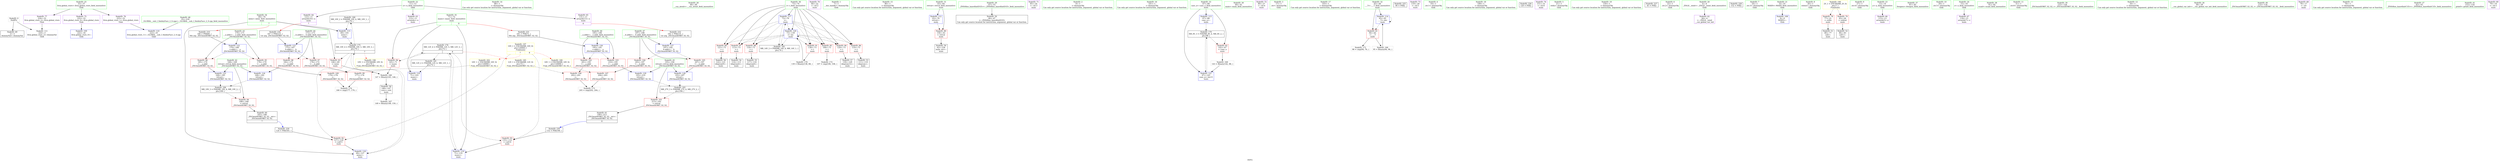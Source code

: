 digraph "SVFG" {
	label="SVFG";

	Node0x55fed7295df0 [shape=record,color=grey,label="{NodeID: 0\nNullPtr}"];
	Node0x55fed7295df0 -> Node0x55fed72ae600[style=solid];
	Node0x55fed7295df0 -> Node0x55fed72ae1a0[style=solid];
	Node0x55fed72bd0a0 [shape=record,color=black,label="{NodeID: 180\nMR_10V_2 = PHI(MR_10V_4, MR_10V_1, )\npts\{70 \}\n}"];
	Node0x55fed72bd0a0 -> Node0x55fed72b2d80[style=dashed];
	Node0x55fed72ad5b0 [shape=record,color=red,label="{NodeID: 97\n176\<--172\n\<--__b.addr\n_ZSt3minIiERKT_S2_S2_\n}"];
	Node0x55fed72ad5b0 -> Node0x55fed72ad750[style=solid];
	Node0x55fed72ab520 [shape=record,color=green,label="{NodeID: 14\n88\<--1\n\<--dummyObj\nCan only get source location for instruction, argument, global var or function.}"];
	Node0x55fed72ae1a0 [shape=record,color=blue, style = dotted,label="{NodeID: 111\n224\<--3\nllvm.global_ctors_2\<--dummyVal\nGlob }"];
	Node0x55fed72ac320 [shape=record,color=green,label="{NodeID: 28\n48\<--49\n__cxa_atexit\<--__cxa_atexit_field_insensitive\n}"];
	Node0x55fed72b35a0 [shape=record,color=blue,label="{NodeID: 125\n168\<--185\nretval\<--\n_ZSt3minIiERKT_S2_S2_\n}"];
	Node0x55fed72b35a0 -> Node0x55fed72be4a0[style=dashed];
	Node0x55fed72ad000 [shape=record,color=green,label="{NodeID: 42\n168\<--169\nretval\<--retval_field_insensitive\n_ZSt3minIiERKT_S2_S2_\n}"];
	Node0x55fed72ad000 -> Node0x55fed72b0b80[style=solid];
	Node0x55fed72ad000 -> Node0x55fed72b34d0[style=solid];
	Node0x55fed72ad000 -> Node0x55fed72b35a0[style=solid];
	Node0x55fed72aec10 [shape=record,color=black,label="{NodeID: 56\n122\<--121\nidxprom9\<--\nmain\n}"];
	Node0x55fed72af770 [shape=record,color=purple,label="{NodeID: 70\n84\<--22\n\<--.str.2\nmain\n}"];
	Node0x55fed72b5bb0 [shape=record,color=grey,label="{NodeID: 167\n149 = Binary(148, 150, )\n}"];
	Node0x55fed72b0360 [shape=record,color=red,label="{NodeID: 84\n145\<--71\n\<--maxx\nmain\n}"];
	Node0x55fed72b0360 -> Node0x55fed72b5d30[style=solid];
	Node0x55fed72aa5b0 [shape=record,color=green,label="{NodeID: 1\n7\<--1\n__dso_handle\<--dummyObj\nGlob }"];
	Node0x55fed72bd5a0 [shape=record,color=black,label="{NodeID: 181\nMR_12V_2 = PHI(MR_12V_4, MR_12V_1, )\npts\{72 \}\n}"];
	Node0x55fed72bd5a0 -> Node0x55fed72b2e50[style=dashed];
	Node0x55fed72ad680 [shape=record,color=red,label="{NodeID: 98\n182\<--172\n\<--__b.addr\n_ZSt3minIiERKT_S2_S2_\n}"];
	Node0x55fed72ad680 -> Node0x55fed72b34d0[style=solid];
	Node0x55fed72ab620 [shape=record,color=green,label="{NodeID: 15\n96\<--1\n\<--dummyObj\nCan only get source location for instruction, argument, global var or function.}"];
	Node0x55fed72ae2a0 [shape=record,color=blue,label="{NodeID: 112\n63\<--76\nretval\<--\nmain\n}"];
	Node0x55fed72ae2a0 -> Node0x55fed72b0020[style=dashed];
	Node0x55fed72ac420 [shape=record,color=green,label="{NodeID: 29\n47\<--53\n_ZNSt8ios_base4InitD1Ev\<--_ZNSt8ios_base4InitD1Ev_field_insensitive\n}"];
	Node0x55fed72ac420 -> Node0x55fed72ae700[style=solid];
	Node0x55fed72b3670 [shape=record,color=blue,label="{NodeID: 126\n195\<--191\n__a.addr\<--__a\n_ZSt3maxIiERKT_S2_S2_\n}"];
	Node0x55fed72b3670 -> Node0x55fed72ad9c0[style=dashed];
	Node0x55fed72b3670 -> Node0x55fed72ada90[style=dashed];
	Node0x55fed72ad0d0 [shape=record,color=green,label="{NodeID: 43\n170\<--171\n__a.addr\<--__a.addr_field_insensitive\n_ZSt3minIiERKT_S2_S2_\n}"];
	Node0x55fed72ad0d0 -> Node0x55fed72b0c50[style=solid];
	Node0x55fed72ad0d0 -> Node0x55fed72ad4e0[style=solid];
	Node0x55fed72ad0d0 -> Node0x55fed72b3330[style=solid];
	Node0x55fed72aece0 [shape=record,color=black,label="{NodeID: 57\n130\<--129\nidxprom12\<--\nmain\n}"];
	Node0x55fed72af840 [shape=record,color=purple,label="{NodeID: 71\n85\<--24\n\<--.str.3\nmain\n}"];
	Node0x55fed72b5d30 [shape=record,color=grey,label="{NodeID: 168\n147 = Binary(145, 146, )\n}"];
	Node0x55fed72b5d30 -> Node0x55fed72aedb0[style=solid];
	Node0x55fed72b0430 [shape=record,color=red,label="{NodeID: 85\n106\<--73\n\<--i\nmain\n}"];
	Node0x55fed72b0430 -> Node0x55fed72b6330[style=solid];
	Node0x55fed72aa640 [shape=record,color=green,label="{NodeID: 2\n9\<--1\n\<--dummyObj\nCan only get source location for instruction, argument, global var or function.}"];
	Node0x55fed72bdaa0 [shape=record,color=black,label="{NodeID: 182\nMR_14V_2 = PHI(MR_14V_4, MR_14V_1, )\npts\{74 \}\n}"];
	Node0x55fed72bdaa0 -> Node0x55fed72b2f20[style=dashed];
	Node0x55fed72ad750 [shape=record,color=red,label="{NodeID: 99\n177\<--176\n\<--\n_ZSt3minIiERKT_S2_S2_\n}"];
	Node0x55fed72ad750 -> Node0x55fed72b6630[style=solid];
	Node0x55fed72ab720 [shape=record,color=green,label="{NodeID: 16\n101\<--1\n\<--dummyObj\nCan only get source location for instruction, argument, global var or function.}"];
	Node0x55fed72ae370 [shape=record,color=blue,label="{NodeID: 113\n67\<--88\ncase_n\<--\nmain\n}"];
	Node0x55fed72ae370 -> Node0x55fed72bcba0[style=dashed];
	Node0x55fed72ac520 [shape=record,color=green,label="{NodeID: 30\n60\<--61\nmain\<--main_field_insensitive\n}"];
	Node0x55fed72b3740 [shape=record,color=blue,label="{NodeID: 127\n197\<--192\n__b.addr\<--__b\n_ZSt3maxIiERKT_S2_S2_\n}"];
	Node0x55fed72b3740 -> Node0x55fed72adb60[style=dashed];
	Node0x55fed72b3740 -> Node0x55fed72adc30[style=dashed];
	Node0x55fed72ad1a0 [shape=record,color=green,label="{NodeID: 44\n172\<--173\n__b.addr\<--__b.addr_field_insensitive\n_ZSt3minIiERKT_S2_S2_\n}"];
	Node0x55fed72ad1a0 -> Node0x55fed72ad5b0[style=solid];
	Node0x55fed72ad1a0 -> Node0x55fed72ad680[style=solid];
	Node0x55fed72ad1a0 -> Node0x55fed72b3400[style=solid];
	Node0x55fed72aedb0 [shape=record,color=black,label="{NodeID: 58\n148\<--147\nconv\<--sub\nmain\n}"];
	Node0x55fed72aedb0 -> Node0x55fed72b5bb0[style=solid];
	Node0x55fed72af910 [shape=record,color=purple,label="{NodeID: 72\n89\<--27\n\<--.str.4\nmain\n}"];
	Node0x55fed72b5eb0 [shape=record,color=grey,label="{NodeID: 169\n143 = Binary(142, 88, )\n}"];
	Node0x55fed72b5eb0 -> Node0x55fed72b3260[style=solid];
	Node0x55fed72b0500 [shape=record,color=red,label="{NodeID: 86\n110\<--73\n\<--i\nmain\n}"];
	Node0x55fed72b0500 -> Node0x55fed72ae9a0[style=solid];
	Node0x55fed72aa6d0 [shape=record,color=green,label="{NodeID: 3\n17\<--1\n.str\<--dummyObj\nGlob }"];
	Node0x55fed72bdfa0 [shape=record,color=black,label="{NodeID: 183\nMR_27V_3 = PHI(MR_27V_4, MR_27V_2, )\npts\{194 \}\n}"];
	Node0x55fed72bdfa0 -> Node0x55fed72ad8f0[style=dashed];
	Node0x55fed72ad820 [shape=record,color=red,label="{NodeID: 100\n179\<--178\n\<--\n_ZSt3minIiERKT_S2_S2_\n}"];
	Node0x55fed72ad820 -> Node0x55fed72b6630[style=solid];
	Node0x55fed72ab820 [shape=record,color=green,label="{NodeID: 17\n103\<--1\n\<--dummyObj\nCan only get source location for instruction, argument, global var or function.}"];
	Node0x55fed72b1180 [shape=record,color=yellow,style=double,label="{NodeID: 197\n16V_1 = ENCHI(MR_16V_0)\npts\{120000 \}\nFun[main]|{|<s2>7|<s3>8}}"];
	Node0x55fed72b1180 -> Node0x55fed72b09e0[style=dashed];
	Node0x55fed72b1180 -> Node0x55fed72b0ab0[style=dashed];
	Node0x55fed72b1180:s2 -> Node0x55fed72b1610[style=dashed,color=red];
	Node0x55fed72b1180:s3 -> Node0x55fed72bf760[style=dashed,color=red];
	Node0x55fed72ae440 [shape=record,color=blue,label="{NodeID: 114\n65\<--95\n___T\<--dec\nmain\n}"];
	Node0x55fed72ae440 -> Node0x55fed72b00f0[style=dashed];
	Node0x55fed72ae440 -> Node0x55fed72ae440[style=dashed];
	Node0x55fed72ac620 [shape=record,color=green,label="{NodeID: 31\n63\<--64\nretval\<--retval_field_insensitive\nmain\n}"];
	Node0x55fed72ac620 -> Node0x55fed72b0020[style=solid];
	Node0x55fed72ac620 -> Node0x55fed72ae2a0[style=solid];
	Node0x55fed72b3810 [shape=record,color=blue,label="{NodeID: 128\n193\<--207\nretval\<--\n_ZSt3maxIiERKT_S2_S2_\n}"];
	Node0x55fed72b3810 -> Node0x55fed72bdfa0[style=dashed];
	Node0x55fed72ad270 [shape=record,color=green,label="{NodeID: 45\n193\<--194\nretval\<--retval_field_insensitive\n_ZSt3maxIiERKT_S2_S2_\n}"];
	Node0x55fed72ad270 -> Node0x55fed72ad8f0[style=solid];
	Node0x55fed72ad270 -> Node0x55fed72b3810[style=solid];
	Node0x55fed72ad270 -> Node0x55fed72b38e0[style=solid];
	Node0x55fed72cb2d0 [shape=record,color=black,label="{NodeID: 225\n90 = PHI()\n}"];
	Node0x55fed72aee80 [shape=record,color=black,label="{NodeID: 59\n62\<--156\nmain_ret\<--\nmain\n}"];
	Node0x55fed72af9e0 [shape=record,color=purple,label="{NodeID: 73\n119\<--29\n\<--.str.5\nmain\n}"];
	Node0x55fed72b6030 [shape=record,color=grey,label="{NodeID: 170\n139 = Binary(138, 88, )\n}"];
	Node0x55fed72b6030 -> Node0x55fed72b3190[style=solid];
	Node0x55fed72b05d0 [shape=record,color=red,label="{NodeID: 87\n113\<--73\n\<--i\nmain\n}"];
	Node0x55fed72b05d0 -> Node0x55fed72aea70[style=solid];
	Node0x55fed72aa760 [shape=record,color=green,label="{NodeID: 4\n19\<--1\n.str.1\<--dummyObj\nGlob }"];
	Node0x55fed72be4a0 [shape=record,color=black,label="{NodeID: 184\nMR_19V_3 = PHI(MR_19V_4, MR_19V_2, )\npts\{169 \}\n}"];
	Node0x55fed72be4a0 -> Node0x55fed72b0b80[style=dashed];
	Node0x55fed72ad8f0 [shape=record,color=red,label="{NodeID: 101\n213\<--193\n\<--retval\n_ZSt3maxIiERKT_S2_S2_\n}"];
	Node0x55fed72ad8f0 -> Node0x55fed72af020[style=solid];
	Node0x55fed72ab920 [shape=record,color=green,label="{NodeID: 18\n108\<--1\n\<--dummyObj\nCan only get source location for instruction, argument, global var or function.}"];
	Node0x55fed72b1260 [shape=record,color=yellow,style=double,label="{NodeID: 198\n10V_1 = ENCHI(MR_10V_0)\npts\{70 \}\nFun[_ZSt3minIiERKT_S2_S2_]}"];
	Node0x55fed72b1260 -> Node0x55fed72ad820[style=dashed];
	Node0x55fed72b2d80 [shape=record,color=blue,label="{NodeID: 115\n69\<--101\nminx\<--\nmain\n}"];
	Node0x55fed72b2d80 -> Node0x55fed72bb7a0[style=dashed];
	Node0x55fed72ac6f0 [shape=record,color=green,label="{NodeID: 32\n65\<--66\n___T\<--___T_field_insensitive\nmain\n}"];
	Node0x55fed72ac6f0 -> Node0x55fed72b00f0[style=solid];
	Node0x55fed72ac6f0 -> Node0x55fed72ae440[style=solid];
	Node0x55fed72b38e0 [shape=record,color=blue,label="{NodeID: 129\n193\<--210\nretval\<--\n_ZSt3maxIiERKT_S2_S2_\n}"];
	Node0x55fed72b38e0 -> Node0x55fed72bdfa0[style=dashed];
	Node0x55fed72ad340 [shape=record,color=green,label="{NodeID: 46\n195\<--196\n__a.addr\<--__a.addr_field_insensitive\n_ZSt3maxIiERKT_S2_S2_\n}"];
	Node0x55fed72ad340 -> Node0x55fed72ad9c0[style=solid];
	Node0x55fed72ad340 -> Node0x55fed72ada90[style=solid];
	Node0x55fed72ad340 -> Node0x55fed72b3670[style=solid];
	Node0x55fed72cb3d0 [shape=record,color=black,label="{NodeID: 226\n120 = PHI()\n}"];
	Node0x55fed72aef50 [shape=record,color=black,label="{NodeID: 60\n165\<--188\n_ZSt3minIiERKT_S2_S2__ret\<--\n_ZSt3minIiERKT_S2_S2_\n|{<s0>7}}"];
	Node0x55fed72aef50:s0 -> Node0x55fed72cb6d0[style=solid,color=blue];
	Node0x55fed72afab0 [shape=record,color=purple,label="{NodeID: 74\n151\<--31\n\<--.str.6\nmain\n}"];
	Node0x55fed72b61b0 [shape=record,color=grey,label="{NodeID: 171\n98 = cmp(94, 76, )\n}"];
	Node0x55fed72b06a0 [shape=record,color=red,label="{NodeID: 88\n116\<--73\n\<--i\nmain\n}"];
	Node0x55fed72b06a0 -> Node0x55fed72aeb40[style=solid];
	Node0x55fed72aafa0 [shape=record,color=green,label="{NodeID: 5\n21\<--1\nstdin\<--dummyObj\nGlob }"];
	Node0x55fed72be9a0 [shape=record,color=yellow,style=double,label="{NodeID: 185\n12V_1 = ENCHI(MR_12V_0)\npts\{72 \}\nFun[_ZSt3maxIiERKT_S2_S2_]}"];
	Node0x55fed72be9a0 -> Node0x55fed72add00[style=dashed];
	Node0x55fed72ad9c0 [shape=record,color=red,label="{NodeID: 102\n201\<--195\n\<--__a.addr\n_ZSt3maxIiERKT_S2_S2_\n}"];
	Node0x55fed72ad9c0 -> Node0x55fed72add00[style=solid];
	Node0x55fed72aba20 [shape=record,color=green,label="{NodeID: 19\n150\<--1\n\<--dummyObj\nCan only get source location for instruction, argument, global var or function.}"];
	Node0x55fed72b2e50 [shape=record,color=blue,label="{NodeID: 116\n71\<--103\nmaxx\<--\nmain\n}"];
	Node0x55fed72b2e50 -> Node0x55fed72bbca0[style=dashed];
	Node0x55fed72ac7c0 [shape=record,color=green,label="{NodeID: 33\n67\<--68\ncase_n\<--case_n_field_insensitive\nmain\n}"];
	Node0x55fed72ac7c0 -> Node0x55fed72b01c0[style=solid];
	Node0x55fed72ac7c0 -> Node0x55fed72ae370[style=solid];
	Node0x55fed72ac7c0 -> Node0x55fed72b3260[style=solid];
	Node0x55fed72ad410 [shape=record,color=green,label="{NodeID: 47\n197\<--198\n__b.addr\<--__b.addr_field_insensitive\n_ZSt3maxIiERKT_S2_S2_\n}"];
	Node0x55fed72ad410 -> Node0x55fed72adb60[style=solid];
	Node0x55fed72ad410 -> Node0x55fed72adc30[style=solid];
	Node0x55fed72ad410 -> Node0x55fed72b3740[style=solid];
	Node0x55fed72cb4d0 [shape=record,color=black,label="{NodeID: 227\n45 = PHI()\n}"];
	Node0x55fed72af020 [shape=record,color=black,label="{NodeID: 61\n190\<--213\n_ZSt3maxIiERKT_S2_S2__ret\<--\n_ZSt3maxIiERKT_S2_S2_\n|{<s0>8}}"];
	Node0x55fed72af020:s0 -> Node0x55fed72cb8c0[style=solid,color=blue];
	Node0x55fed72afb80 [shape=record,color=purple,label="{NodeID: 75\n222\<--33\nllvm.global_ctors_0\<--llvm.global_ctors\nGlob }"];
	Node0x55fed72afb80 -> Node0x55fed72adfa0[style=solid];
	Node0x55fed72b6330 [shape=record,color=grey,label="{NodeID: 172\n107 = cmp(106, 108, )\n}"];
	Node0x55fed72b0770 [shape=record,color=red,label="{NodeID: 89\n121\<--73\n\<--i\nmain\n}"];
	Node0x55fed72b0770 -> Node0x55fed72aec10[style=solid];
	Node0x55fed72ab030 [shape=record,color=green,label="{NodeID: 6\n22\<--1\n.str.2\<--dummyObj\nGlob }"];
	Node0x55fed72ada90 [shape=record,color=red,label="{NodeID: 103\n210\<--195\n\<--__a.addr\n_ZSt3maxIiERKT_S2_S2_\n}"];
	Node0x55fed72ada90 -> Node0x55fed72b38e0[style=solid];
	Node0x55fed72abb20 [shape=record,color=green,label="{NodeID: 20\n4\<--6\n_ZStL8__ioinit\<--_ZStL8__ioinit_field_insensitive\nGlob }"];
	Node0x55fed72abb20 -> Node0x55fed72af0f0[style=solid];
	Node0x55fed72b2f20 [shape=record,color=blue,label="{NodeID: 117\n73\<--76\ni\<--\nmain\n}"];
	Node0x55fed72b2f20 -> Node0x55fed72b0430[style=dashed];
	Node0x55fed72b2f20 -> Node0x55fed72b0500[style=dashed];
	Node0x55fed72b2f20 -> Node0x55fed72b05d0[style=dashed];
	Node0x55fed72b2f20 -> Node0x55fed72b06a0[style=dashed];
	Node0x55fed72b2f20 -> Node0x55fed72b0770[style=dashed];
	Node0x55fed72b2f20 -> Node0x55fed72b0840[style=dashed];
	Node0x55fed72b2f20 -> Node0x55fed72b0910[style=dashed];
	Node0x55fed72b2f20 -> Node0x55fed72b3190[style=dashed];
	Node0x55fed72b2f20 -> Node0x55fed72bdaa0[style=dashed];
	Node0x55fed72ac890 [shape=record,color=green,label="{NodeID: 34\n69\<--70\nminx\<--minx_field_insensitive\nmain\n|{|<s3>7}}"];
	Node0x55fed72ac890 -> Node0x55fed72b0290[style=solid];
	Node0x55fed72ac890 -> Node0x55fed72b2d80[style=solid];
	Node0x55fed72ac890 -> Node0x55fed72b2ff0[style=solid];
	Node0x55fed72ac890:s3 -> Node0x55fed72cbc40[style=solid,color=red];
	Node0x55fed72ae500 [shape=record,color=green,label="{NodeID: 48\n35\<--218\n_GLOBAL__sub_I_SmileyFace_2_0.cpp\<--_GLOBAL__sub_I_SmileyFace_2_0.cpp_field_insensitive\n}"];
	Node0x55fed72ae500 -> Node0x55fed72ae0a0[style=solid];
	Node0x55fed72cb5d0 [shape=record,color=black,label="{NodeID: 228\n152 = PHI()\n}"];
	Node0x55fed72af0f0 [shape=record,color=purple,label="{NodeID: 62\n44\<--4\n\<--_ZStL8__ioinit\n__cxx_global_var_init\n}"];
	Node0x55fed72afc80 [shape=record,color=purple,label="{NodeID: 76\n223\<--33\nllvm.global_ctors_1\<--llvm.global_ctors\nGlob }"];
	Node0x55fed72afc80 -> Node0x55fed72ae0a0[style=solid];
	Node0x55fed72b64b0 [shape=record,color=grey,label="{NodeID: 173\n205 = cmp(202, 204, )\n}"];
	Node0x55fed72b0840 [shape=record,color=red,label="{NodeID: 90\n129\<--73\n\<--i\nmain\n}"];
	Node0x55fed72b0840 -> Node0x55fed72aece0[style=solid];
	Node0x55fed72ab0c0 [shape=record,color=green,label="{NodeID: 7\n24\<--1\n.str.3\<--dummyObj\nGlob }"];
	Node0x55fed72adb60 [shape=record,color=red,label="{NodeID: 104\n203\<--197\n\<--__b.addr\n_ZSt3maxIiERKT_S2_S2_\n}"];
	Node0x55fed72adb60 -> Node0x55fed72addd0[style=solid];
	Node0x55fed72abc20 [shape=record,color=green,label="{NodeID: 21\n8\<--10\nMAXN\<--MAXN_field_insensitive\nGlob }"];
	Node0x55fed72abc20 -> Node0x55fed72adea0[style=solid];
	Node0x55fed72b2ff0 [shape=record,color=blue,label="{NodeID: 118\n69\<--127\nminx\<--\nmain\n}"];
	Node0x55fed72b2ff0 -> Node0x55fed72bb7a0[style=dashed];
	Node0x55fed72ac960 [shape=record,color=green,label="{NodeID: 35\n71\<--72\nmaxx\<--maxx_field_insensitive\nmain\n|{|<s3>8}}"];
	Node0x55fed72ac960 -> Node0x55fed72b0360[style=solid];
	Node0x55fed72ac960 -> Node0x55fed72b2e50[style=solid];
	Node0x55fed72ac960 -> Node0x55fed72b30c0[style=solid];
	Node0x55fed72ac960:s3 -> Node0x55fed72cb9c0[style=solid,color=red];
	Node0x55fed72ae600 [shape=record,color=black,label="{NodeID: 49\n2\<--3\ndummyVal\<--dummyVal\n}"];
	Node0x55fed72cb6d0 [shape=record,color=black,label="{NodeID: 229\n124 = PHI(165, )\n}"];
	Node0x55fed72cb6d0 -> Node0x55fed72b09e0[style=solid];
	Node0x55fed72af1c0 [shape=record,color=purple,label="{NodeID: 63\n112\<--11\narrayidx\<--x\nmain\n}"];
	Node0x55fed72afd80 [shape=record,color=purple,label="{NodeID: 77\n224\<--33\nllvm.global_ctors_2\<--llvm.global_ctors\nGlob }"];
	Node0x55fed72afd80 -> Node0x55fed72ae1a0[style=solid];
	Node0x55fed72b6630 [shape=record,color=grey,label="{NodeID: 174\n180 = cmp(177, 179, )\n}"];
	Node0x55fed72b0910 [shape=record,color=red,label="{NodeID: 91\n138\<--73\n\<--i\nmain\n}"];
	Node0x55fed72b0910 -> Node0x55fed72b6030[style=solid];
	Node0x55fed72ab150 [shape=record,color=green,label="{NodeID: 8\n26\<--1\nstdout\<--dummyObj\nGlob }"];
	Node0x55fed72adc30 [shape=record,color=red,label="{NodeID: 105\n207\<--197\n\<--__b.addr\n_ZSt3maxIiERKT_S2_S2_\n}"];
	Node0x55fed72adc30 -> Node0x55fed72b3810[style=solid];
	Node0x55fed72abd20 [shape=record,color=green,label="{NodeID: 22\n11\<--12\nx\<--x_field_insensitive\nGlob }"];
	Node0x55fed72abd20 -> Node0x55fed72af1c0[style=solid];
	Node0x55fed72abd20 -> Node0x55fed72af290[style=solid];
	Node0x55fed72abd20 -> Node0x55fed72af360[style=solid];
	Node0x55fed72b1610 [shape=record,color=yellow,style=double,label="{NodeID: 202\n16V_1 = ENCHI(MR_16V_0)\npts\{120000 \}\nFun[_ZSt3minIiERKT_S2_S2_]}"];
	Node0x55fed72b1610 -> Node0x55fed72ad750[style=dashed];
	Node0x55fed72b30c0 [shape=record,color=blue,label="{NodeID: 119\n71\<--135\nmaxx\<--\nmain\n}"];
	Node0x55fed72b30c0 -> Node0x55fed72bbca0[style=dashed];
	Node0x55fed72aca30 [shape=record,color=green,label="{NodeID: 36\n73\<--74\ni\<--i_field_insensitive\nmain\n}"];
	Node0x55fed72aca30 -> Node0x55fed72b0430[style=solid];
	Node0x55fed72aca30 -> Node0x55fed72b0500[style=solid];
	Node0x55fed72aca30 -> Node0x55fed72b05d0[style=solid];
	Node0x55fed72aca30 -> Node0x55fed72b06a0[style=solid];
	Node0x55fed72aca30 -> Node0x55fed72b0770[style=solid];
	Node0x55fed72aca30 -> Node0x55fed72b0840[style=solid];
	Node0x55fed72aca30 -> Node0x55fed72b0910[style=solid];
	Node0x55fed72aca30 -> Node0x55fed72b2f20[style=solid];
	Node0x55fed72aca30 -> Node0x55fed72b3190[style=solid];
	Node0x55fed72ae700 [shape=record,color=black,label="{NodeID: 50\n46\<--47\n\<--_ZNSt8ios_base4InitD1Ev\nCan only get source location for instruction, argument, global var or function.}"];
	Node0x55fed72cb8c0 [shape=record,color=black,label="{NodeID: 230\n132 = PHI(190, )\n}"];
	Node0x55fed72cb8c0 -> Node0x55fed72b0ab0[style=solid];
	Node0x55fed72af290 [shape=record,color=purple,label="{NodeID: 64\n123\<--11\narrayidx10\<--x\nmain\n|{<s0>7}}"];
	Node0x55fed72af290:s0 -> Node0x55fed72cbd80[style=solid,color=red];
	Node0x55fed72afe80 [shape=record,color=red,label="{NodeID: 78\n77\<--21\n\<--stdin\nmain\n}"];
	Node0x55fed72afe80 -> Node0x55fed72ae800[style=solid];
	Node0x55fed72bb7a0 [shape=record,color=black,label="{NodeID: 175\nMR_10V_4 = PHI(MR_10V_5, MR_10V_3, )\npts\{70 \}\n|{|<s4>7}}"];
	Node0x55fed72bb7a0 -> Node0x55fed72b0290[style=dashed];
	Node0x55fed72bb7a0 -> Node0x55fed72b09e0[style=dashed];
	Node0x55fed72bb7a0 -> Node0x55fed72b2ff0[style=dashed];
	Node0x55fed72bb7a0 -> Node0x55fed72bd0a0[style=dashed];
	Node0x55fed72bb7a0:s4 -> Node0x55fed72b1260[style=dashed,color=red];
	Node0x55fed72b09e0 [shape=record,color=red,label="{NodeID: 92\n127\<--124\n\<--call11\nmain\n}"];
	Node0x55fed72b09e0 -> Node0x55fed72b2ff0[style=solid];
	Node0x55fed72ab1e0 [shape=record,color=green,label="{NodeID: 9\n27\<--1\n.str.4\<--dummyObj\nGlob }"];
	Node0x55fed72bf760 [shape=record,color=yellow,style=double,label="{NodeID: 189\n16V_1 = ENCHI(MR_16V_0)\npts\{120000 \}\nFun[_ZSt3maxIiERKT_S2_S2_]}"];
	Node0x55fed72bf760 -> Node0x55fed72addd0[style=dashed];
	Node0x55fed72add00 [shape=record,color=red,label="{NodeID: 106\n202\<--201\n\<--\n_ZSt3maxIiERKT_S2_S2_\n}"];
	Node0x55fed72add00 -> Node0x55fed72b64b0[style=solid];
	Node0x55fed72abe20 [shape=record,color=green,label="{NodeID: 23\n13\<--14\ny\<--y_field_insensitive\nGlob }"];
	Node0x55fed72abe20 -> Node0x55fed72af430[style=solid];
	Node0x55fed72b3190 [shape=record,color=blue,label="{NodeID: 120\n73\<--139\ni\<--inc\nmain\n}"];
	Node0x55fed72b3190 -> Node0x55fed72b0430[style=dashed];
	Node0x55fed72b3190 -> Node0x55fed72b0500[style=dashed];
	Node0x55fed72b3190 -> Node0x55fed72b05d0[style=dashed];
	Node0x55fed72b3190 -> Node0x55fed72b06a0[style=dashed];
	Node0x55fed72b3190 -> Node0x55fed72b0770[style=dashed];
	Node0x55fed72b3190 -> Node0x55fed72b0840[style=dashed];
	Node0x55fed72b3190 -> Node0x55fed72b0910[style=dashed];
	Node0x55fed72b3190 -> Node0x55fed72b3190[style=dashed];
	Node0x55fed72b3190 -> Node0x55fed72bdaa0[style=dashed];
	Node0x55fed72acb00 [shape=record,color=green,label="{NodeID: 37\n81\<--82\nfreopen\<--freopen_field_insensitive\n}"];
	Node0x55fed72ae800 [shape=record,color=black,label="{NodeID: 51\n80\<--77\ncall\<--\nmain\n}"];
	Node0x55fed72cb9c0 [shape=record,color=black,label="{NodeID: 231\n191 = PHI(71, )\n0th arg _ZSt3maxIiERKT_S2_S2_ }"];
	Node0x55fed72cb9c0 -> Node0x55fed72b3670[style=solid];
	Node0x55fed72af360 [shape=record,color=purple,label="{NodeID: 65\n131\<--11\narrayidx13\<--x\nmain\n|{<s0>8}}"];
	Node0x55fed72af360:s0 -> Node0x55fed72cbb00[style=solid,color=red];
	Node0x55fed72aff50 [shape=record,color=red,label="{NodeID: 79\n83\<--26\n\<--stdout\nmain\n}"];
	Node0x55fed72aff50 -> Node0x55fed72ae8d0[style=solid];
	Node0x55fed72bbca0 [shape=record,color=black,label="{NodeID: 176\nMR_12V_4 = PHI(MR_12V_5, MR_12V_3, )\npts\{72 \}\n|{|<s4>8}}"];
	Node0x55fed72bbca0 -> Node0x55fed72b0360[style=dashed];
	Node0x55fed72bbca0 -> Node0x55fed72b0ab0[style=dashed];
	Node0x55fed72bbca0 -> Node0x55fed72b30c0[style=dashed];
	Node0x55fed72bbca0 -> Node0x55fed72bd5a0[style=dashed];
	Node0x55fed72bbca0:s4 -> Node0x55fed72be9a0[style=dashed,color=red];
	Node0x55fed72b0ab0 [shape=record,color=red,label="{NodeID: 93\n135\<--132\n\<--call14\nmain\n}"];
	Node0x55fed72b0ab0 -> Node0x55fed72b30c0[style=solid];
	Node0x55fed72ab270 [shape=record,color=green,label="{NodeID: 10\n29\<--1\n.str.5\<--dummyObj\nGlob }"];
	Node0x55fed72bf840 [shape=record,color=yellow,style=double,label="{NodeID: 190\n2V_1 = ENCHI(MR_2V_0)\npts\{1 \}\nFun[main]}"];
	Node0x55fed72bf840 -> Node0x55fed72afe80[style=dashed];
	Node0x55fed72bf840 -> Node0x55fed72aff50[style=dashed];
	Node0x55fed72addd0 [shape=record,color=red,label="{NodeID: 107\n204\<--203\n\<--\n_ZSt3maxIiERKT_S2_S2_\n}"];
	Node0x55fed72addd0 -> Node0x55fed72b64b0[style=solid];
	Node0x55fed72abf20 [shape=record,color=green,label="{NodeID: 24\n15\<--16\nz\<--z_field_insensitive\nGlob }"];
	Node0x55fed72abf20 -> Node0x55fed72af500[style=solid];
	Node0x55fed72b3260 [shape=record,color=blue,label="{NodeID: 121\n67\<--143\ncase_n\<--inc15\nmain\n}"];
	Node0x55fed72b3260 -> Node0x55fed72bcba0[style=dashed];
	Node0x55fed72acc00 [shape=record,color=green,label="{NodeID: 38\n91\<--92\nscanf\<--scanf_field_insensitive\n}"];
	Node0x55fed72ae8d0 [shape=record,color=black,label="{NodeID: 52\n86\<--83\ncall1\<--\nmain\n}"];
	Node0x55fed72cbb00 [shape=record,color=black,label="{NodeID: 232\n192 = PHI(131, )\n1st arg _ZSt3maxIiERKT_S2_S2_ }"];
	Node0x55fed72cbb00 -> Node0x55fed72b3740[style=solid];
	Node0x55fed72af430 [shape=record,color=purple,label="{NodeID: 66\n115\<--13\narrayidx5\<--y\nmain\n}"];
	Node0x55fed72b0020 [shape=record,color=red,label="{NodeID: 80\n156\<--63\n\<--retval\nmain\n}"];
	Node0x55fed72b0020 -> Node0x55fed72aee80[style=solid];
	Node0x55fed72b0b80 [shape=record,color=red,label="{NodeID: 94\n188\<--168\n\<--retval\n_ZSt3minIiERKT_S2_S2_\n}"];
	Node0x55fed72b0b80 -> Node0x55fed72aef50[style=solid];
	Node0x55fed72ab300 [shape=record,color=green,label="{NodeID: 11\n31\<--1\n.str.6\<--dummyObj\nGlob }"];
	Node0x55fed72adea0 [shape=record,color=blue,label="{NodeID: 108\n8\<--9\nMAXN\<--\nGlob }"];
	Node0x55fed72ac020 [shape=record,color=green,label="{NodeID: 25\n33\<--37\nllvm.global_ctors\<--llvm.global_ctors_field_insensitive\nGlob }"];
	Node0x55fed72ac020 -> Node0x55fed72afb80[style=solid];
	Node0x55fed72ac020 -> Node0x55fed72afc80[style=solid];
	Node0x55fed72ac020 -> Node0x55fed72afd80[style=solid];
	Node0x55fed72b3330 [shape=record,color=blue,label="{NodeID: 122\n170\<--166\n__a.addr\<--__a\n_ZSt3minIiERKT_S2_S2_\n}"];
	Node0x55fed72b3330 -> Node0x55fed72b0c50[style=dashed];
	Node0x55fed72b3330 -> Node0x55fed72ad4e0[style=dashed];
	Node0x55fed72acd00 [shape=record,color=green,label="{NodeID: 39\n125\<--126\n_ZSt3minIiERKT_S2_S2_\<--_ZSt3minIiERKT_S2_S2__field_insensitive\n}"];
	Node0x55fed72ae9a0 [shape=record,color=black,label="{NodeID: 53\n111\<--110\nidxprom\<--\nmain\n}"];
	Node0x55fed72cbc40 [shape=record,color=black,label="{NodeID: 233\n166 = PHI(69, )\n0th arg _ZSt3minIiERKT_S2_S2_ }"];
	Node0x55fed72cbc40 -> Node0x55fed72b3330[style=solid];
	Node0x55fed72af500 [shape=record,color=purple,label="{NodeID: 67\n118\<--15\narrayidx7\<--z\nmain\n}"];
	Node0x55fed72b00f0 [shape=record,color=red,label="{NodeID: 81\n94\<--65\n\<--___T\nmain\n}"];
	Node0x55fed72b00f0 -> Node0x55fed72b5a30[style=solid];
	Node0x55fed72b00f0 -> Node0x55fed72b61b0[style=solid];
	Node0x55fed72b0c50 [shape=record,color=red,label="{NodeID: 95\n178\<--170\n\<--__a.addr\n_ZSt3minIiERKT_S2_S2_\n}"];
	Node0x55fed72b0c50 -> Node0x55fed72ad820[style=solid];
	Node0x55fed72ab390 [shape=record,color=green,label="{NodeID: 12\n34\<--1\n\<--dummyObj\nCan only get source location for instruction, argument, global var or function.}"];
	Node0x55fed72adfa0 [shape=record,color=blue,label="{NodeID: 109\n222\<--34\nllvm.global_ctors_0\<--\nGlob }"];
	Node0x55fed72ac120 [shape=record,color=green,label="{NodeID: 26\n38\<--39\n__cxx_global_var_init\<--__cxx_global_var_init_field_insensitive\n}"];
	Node0x55fed72b3400 [shape=record,color=blue,label="{NodeID: 123\n172\<--167\n__b.addr\<--__b\n_ZSt3minIiERKT_S2_S2_\n}"];
	Node0x55fed72b3400 -> Node0x55fed72ad5b0[style=dashed];
	Node0x55fed72b3400 -> Node0x55fed72ad680[style=dashed];
	Node0x55fed72ace00 [shape=record,color=green,label="{NodeID: 40\n133\<--134\n_ZSt3maxIiERKT_S2_S2_\<--_ZSt3maxIiERKT_S2_S2__field_insensitive\n}"];
	Node0x55fed72aea70 [shape=record,color=black,label="{NodeID: 54\n114\<--113\nidxprom4\<--\nmain\n}"];
	Node0x55fed72cbd80 [shape=record,color=black,label="{NodeID: 234\n167 = PHI(123, )\n1st arg _ZSt3minIiERKT_S2_S2_ }"];
	Node0x55fed72cbd80 -> Node0x55fed72b3400[style=solid];
	Node0x55fed72af5d0 [shape=record,color=purple,label="{NodeID: 68\n78\<--17\n\<--.str\nmain\n}"];
	Node0x55fed72b01c0 [shape=record,color=red,label="{NodeID: 82\n142\<--67\n\<--case_n\nmain\n}"];
	Node0x55fed72b01c0 -> Node0x55fed72b5eb0[style=solid];
	Node0x55fed72bcba0 [shape=record,color=black,label="{NodeID: 179\nMR_8V_3 = PHI(MR_8V_4, MR_8V_2, )\npts\{68 \}\n}"];
	Node0x55fed72bcba0 -> Node0x55fed72b01c0[style=dashed];
	Node0x55fed72bcba0 -> Node0x55fed72b3260[style=dashed];
	Node0x55fed72ad4e0 [shape=record,color=red,label="{NodeID: 96\n185\<--170\n\<--__a.addr\n_ZSt3minIiERKT_S2_S2_\n}"];
	Node0x55fed72ad4e0 -> Node0x55fed72b35a0[style=solid];
	Node0x55fed72ab420 [shape=record,color=green,label="{NodeID: 13\n76\<--1\n\<--dummyObj\nCan only get source location for instruction, argument, global var or function.}"];
	Node0x55fed72ae0a0 [shape=record,color=blue,label="{NodeID: 110\n223\<--35\nllvm.global_ctors_1\<--_GLOBAL__sub_I_SmileyFace_2_0.cpp\nGlob }"];
	Node0x55fed72ac220 [shape=record,color=green,label="{NodeID: 27\n42\<--43\n_ZNSt8ios_base4InitC1Ev\<--_ZNSt8ios_base4InitC1Ev_field_insensitive\n}"];
	Node0x55fed72b34d0 [shape=record,color=blue,label="{NodeID: 124\n168\<--182\nretval\<--\n_ZSt3minIiERKT_S2_S2_\n}"];
	Node0x55fed72b34d0 -> Node0x55fed72be4a0[style=dashed];
	Node0x55fed72acf00 [shape=record,color=green,label="{NodeID: 41\n153\<--154\nprintf\<--printf_field_insensitive\n}"];
	Node0x55fed72aeb40 [shape=record,color=black,label="{NodeID: 55\n117\<--116\nidxprom6\<--\nmain\n}"];
	Node0x55fed72af6a0 [shape=record,color=purple,label="{NodeID: 69\n79\<--19\n\<--.str.1\nmain\n}"];
	Node0x55fed72b5a30 [shape=record,color=grey,label="{NodeID: 166\n95 = Binary(94, 96, )\n}"];
	Node0x55fed72b5a30 -> Node0x55fed72ae440[style=solid];
	Node0x55fed72b0290 [shape=record,color=red,label="{NodeID: 83\n146\<--69\n\<--minx\nmain\n}"];
	Node0x55fed72b0290 -> Node0x55fed72b5d30[style=solid];
}

